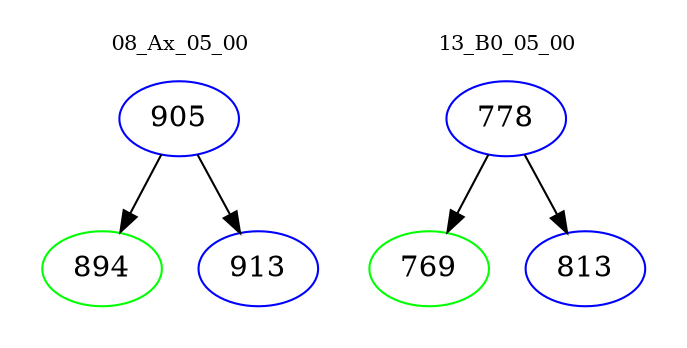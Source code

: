 digraph{
subgraph cluster_0 {
color = white
label = "08_Ax_05_00";
fontsize=10;
T0_905 [label="905", color="blue"]
T0_905 -> T0_894 [color="black"]
T0_894 [label="894", color="green"]
T0_905 -> T0_913 [color="black"]
T0_913 [label="913", color="blue"]
}
subgraph cluster_1 {
color = white
label = "13_B0_05_00";
fontsize=10;
T1_778 [label="778", color="blue"]
T1_778 -> T1_769 [color="black"]
T1_769 [label="769", color="green"]
T1_778 -> T1_813 [color="black"]
T1_813 [label="813", color="blue"]
}
}
